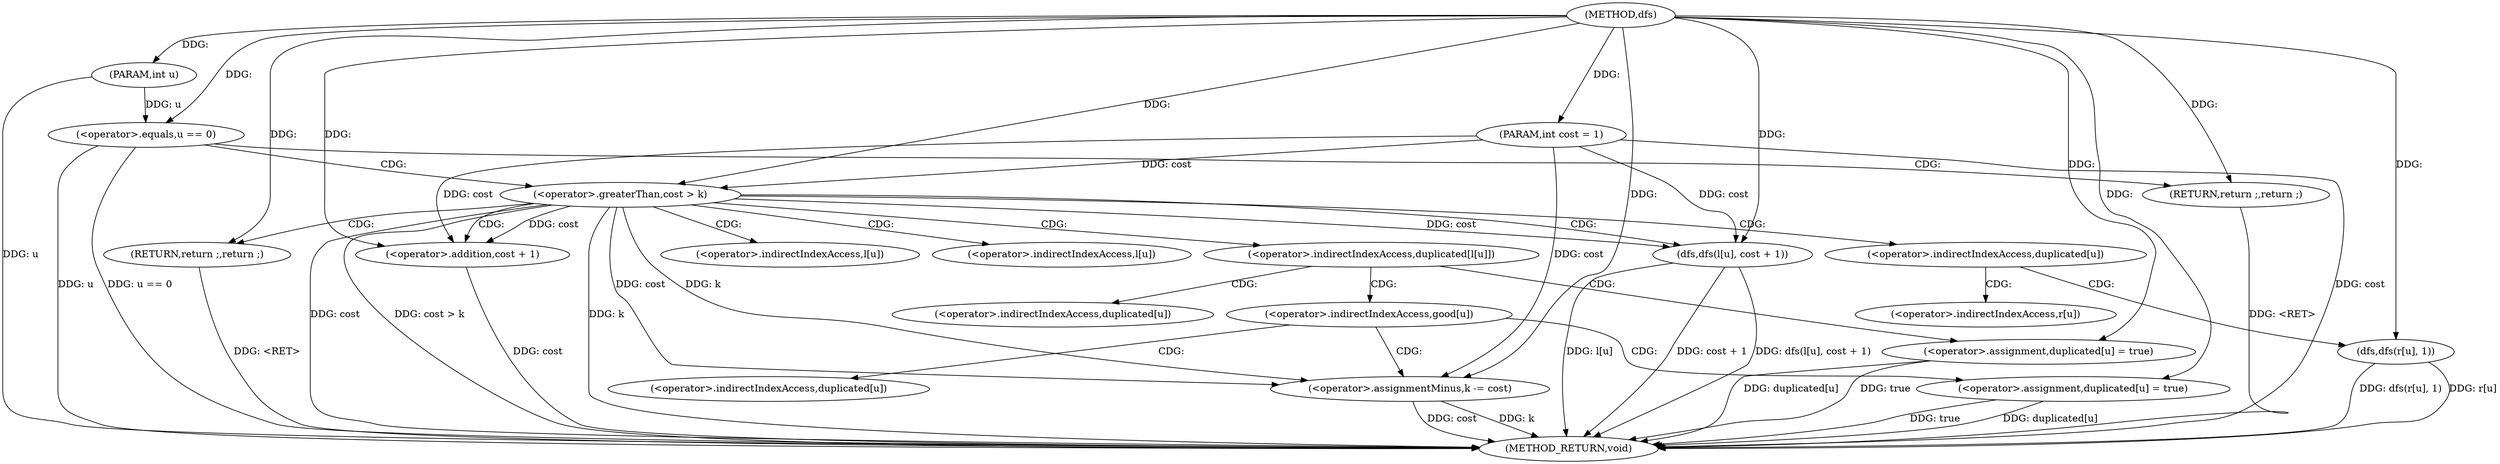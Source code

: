 digraph "dfs" {  
"1000124" [label = "(METHOD,dfs)" ]
"1000180" [label = "(METHOD_RETURN,void)" ]
"1000125" [label = "(PARAM,int u)" ]
"1000126" [label = "(PARAM,int cost = 1)" ]
"1000138" [label = "(dfs,dfs(l[u], cost + 1))" ]
"1000129" [label = "(<operator>.equals,u == 0)" ]
"1000132" [label = "(RETURN,return ;,return ;)" ]
"1000134" [label = "(<operator>.greaterThan,cost > k)" ]
"1000137" [label = "(RETURN,return ;,return ;)" ]
"1000175" [label = "(dfs,dfs(r[u], 1))" ]
"1000142" [label = "(<operator>.addition,cost + 1)" ]
"1000152" [label = "(<operator>.assignment,duplicated[u] = true)" ]
"1000163" [label = "(<operator>.assignment,duplicated[u] = true)" ]
"1000168" [label = "(<operator>.assignmentMinus,k -= cost)" ]
"1000139" [label = "(<operator>.indirectIndexAccess,l[u])" ]
"1000146" [label = "(<operator>.indirectIndexAccess,duplicated[l[u]])" ]
"1000172" [label = "(<operator>.indirectIndexAccess,duplicated[u])" ]
"1000148" [label = "(<operator>.indirectIndexAccess,l[u])" ]
"1000176" [label = "(<operator>.indirectIndexAccess,r[u])" ]
"1000153" [label = "(<operator>.indirectIndexAccess,duplicated[u])" ]
"1000159" [label = "(<operator>.indirectIndexAccess,good[u])" ]
"1000164" [label = "(<operator>.indirectIndexAccess,duplicated[u])" ]
  "1000132" -> "1000180"  [ label = "DDG: <RET>"] 
  "1000137" -> "1000180"  [ label = "DDG: <RET>"] 
  "1000125" -> "1000180"  [ label = "DDG: u"] 
  "1000126" -> "1000180"  [ label = "DDG: cost"] 
  "1000129" -> "1000180"  [ label = "DDG: u"] 
  "1000129" -> "1000180"  [ label = "DDG: u == 0"] 
  "1000134" -> "1000180"  [ label = "DDG: cost"] 
  "1000134" -> "1000180"  [ label = "DDG: k"] 
  "1000134" -> "1000180"  [ label = "DDG: cost > k"] 
  "1000138" -> "1000180"  [ label = "DDG: l[u]"] 
  "1000142" -> "1000180"  [ label = "DDG: cost"] 
  "1000138" -> "1000180"  [ label = "DDG: cost + 1"] 
  "1000138" -> "1000180"  [ label = "DDG: dfs(l[u], cost + 1)"] 
  "1000163" -> "1000180"  [ label = "DDG: duplicated[u]"] 
  "1000163" -> "1000180"  [ label = "DDG: true"] 
  "1000168" -> "1000180"  [ label = "DDG: k"] 
  "1000168" -> "1000180"  [ label = "DDG: cost"] 
  "1000152" -> "1000180"  [ label = "DDG: duplicated[u]"] 
  "1000152" -> "1000180"  [ label = "DDG: true"] 
  "1000175" -> "1000180"  [ label = "DDG: r[u]"] 
  "1000175" -> "1000180"  [ label = "DDG: dfs(r[u], 1)"] 
  "1000124" -> "1000125"  [ label = "DDG: "] 
  "1000124" -> "1000126"  [ label = "DDG: "] 
  "1000124" -> "1000132"  [ label = "DDG: "] 
  "1000124" -> "1000137"  [ label = "DDG: "] 
  "1000134" -> "1000138"  [ label = "DDG: cost"] 
  "1000126" -> "1000138"  [ label = "DDG: cost"] 
  "1000124" -> "1000138"  [ label = "DDG: "] 
  "1000125" -> "1000129"  [ label = "DDG: u"] 
  "1000124" -> "1000129"  [ label = "DDG: "] 
  "1000126" -> "1000134"  [ label = "DDG: cost"] 
  "1000124" -> "1000134"  [ label = "DDG: "] 
  "1000134" -> "1000142"  [ label = "DDG: cost"] 
  "1000126" -> "1000142"  [ label = "DDG: cost"] 
  "1000124" -> "1000142"  [ label = "DDG: "] 
  "1000124" -> "1000152"  [ label = "DDG: "] 
  "1000124" -> "1000175"  [ label = "DDG: "] 
  "1000124" -> "1000163"  [ label = "DDG: "] 
  "1000126" -> "1000168"  [ label = "DDG: cost"] 
  "1000124" -> "1000168"  [ label = "DDG: "] 
  "1000134" -> "1000168"  [ label = "DDG: cost"] 
  "1000134" -> "1000168"  [ label = "DDG: k"] 
  "1000129" -> "1000132"  [ label = "CDG: "] 
  "1000129" -> "1000134"  [ label = "CDG: "] 
  "1000134" -> "1000142"  [ label = "CDG: "] 
  "1000134" -> "1000137"  [ label = "CDG: "] 
  "1000134" -> "1000139"  [ label = "CDG: "] 
  "1000134" -> "1000148"  [ label = "CDG: "] 
  "1000134" -> "1000146"  [ label = "CDG: "] 
  "1000134" -> "1000172"  [ label = "CDG: "] 
  "1000134" -> "1000138"  [ label = "CDG: "] 
  "1000146" -> "1000153"  [ label = "CDG: "] 
  "1000146" -> "1000159"  [ label = "CDG: "] 
  "1000146" -> "1000152"  [ label = "CDG: "] 
  "1000172" -> "1000175"  [ label = "CDG: "] 
  "1000172" -> "1000176"  [ label = "CDG: "] 
  "1000159" -> "1000163"  [ label = "CDG: "] 
  "1000159" -> "1000168"  [ label = "CDG: "] 
  "1000159" -> "1000164"  [ label = "CDG: "] 
}
